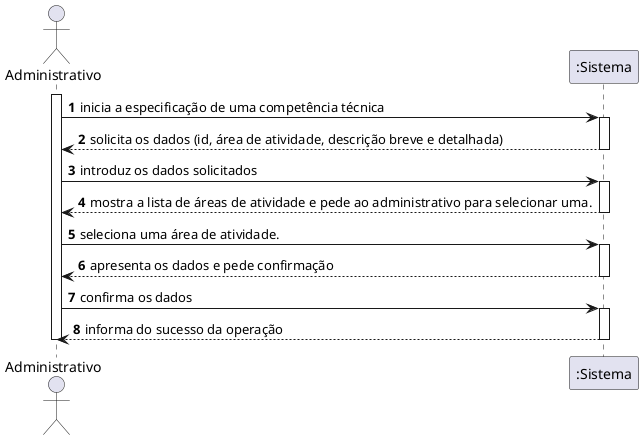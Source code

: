 @startuml
autonumber
actor "Administrativo" as A

activate A
A -> ":Sistema" : inicia a especificação de uma competência técnica
activate ":Sistema"
":Sistema" --> A : solicita os dados (id, área de atividade, descrição breve e detalhada)
deactivate ":Sistema"

A -> ":Sistema" : introduz os dados solicitados
activate ":Sistema"
":Sistema" --> A : mostra a lista de áreas de atividade e pede ao administrativo para selecionar uma.
deactivate ":Sistema"

A -> ":Sistema" : seleciona uma área de atividade.
activate ":Sistema"
":Sistema" --> A : apresenta os dados e pede confirmação
deactivate ":Sistema"

A -> ":Sistema" : confirma os dados
activate ":Sistema"
":Sistema" --> A : informa do sucesso da operação
deactivate ":Sistema"

deactivate A

@enduml
